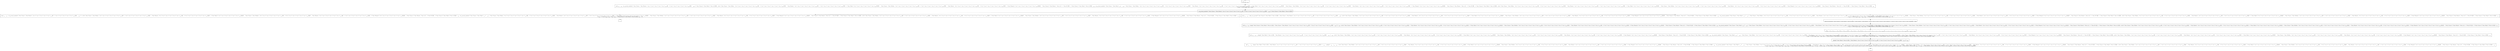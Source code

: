 digraph {
    graph [rankdir=TB
          ,bgcolor=transparent];
    node [shape=box
         ,fillcolor=white
         ,style=filled];
    0 [label=<O <BR/> neq(v<SUB>219</SUB>, v<SUB>219</SUB>)>];
    1 [label=<C <BR/> neq(v<SUB>225</SUB>, v<SUB>225</SUB>), non_ground_member(C Term [Clause C Term [Parent C Succ [C Succ [C Succ [C Succ [C Succ [v<SUB>225</SUB>]]]]] : [C Succ [C Succ [C Succ [C Succ [C Succ [v<SUB>225</SUB>]]]]]]] : v<SUB>128</SUB>], [C Term [Clause [C Term [Male [C Term [A []]]]]]]), solve(C Term [Clause C Term [Father C Var [C Succ [C Succ [C Succ [C Succ [C Succ [v<SUB>225</SUB>]]]]]] : [C Var [C Succ [C Succ [C Succ [C Succ [C Succ [v<SUB>225</SUB>]]]]]]]] : C Term [Parent C Var [C Succ [C Succ [C Succ [C Succ [C Succ [v<SUB>225</SUB>]]]]]] : [C Var [C Succ [C Succ [C Succ [C Succ [C Succ [v<SUB>225</SUB>]]]]]]]] : [C Term [Male [C Var [C Succ [C Succ [C Succ [C Succ [C Succ [v<SUB>225</SUB>]]]]]]]]]] : C Term [Clause C Term [Mother C Var [C Succ [C Succ [C Succ [C Succ [C Succ [v<SUB>225</SUB>]]]]]] : [C Var [C Succ [C Succ [C Succ [C Succ [C Succ [v<SUB>225</SUB>]]]]]]]] : C Term [Parent C Var [C Succ [C Succ [C Succ [C Succ [C Succ [v<SUB>225</SUB>]]]]]] : [C Var [C Succ [C Succ [C Succ [C Succ [C Succ [v<SUB>225</SUB>]]]]]]]] : [C Term [Female [C Var [C Succ [C Succ [C Succ [C Succ [C Succ [v<SUB>225</SUB>]]]]]]]]]] : C Term [Clause [C Term [Parent C Term [A []] : [C Term [B []]]]]] : [C Term [Clause [C Term [Male [C Term [A []]]]]]], v<SUB>128</SUB>), non_ground_member(C Term [Clause C Term [Male [v<SUB>112</SUB>]] : v<SUB>133</SUB>], C Term [Clause C Term [Father C Var [C Succ [C Succ [C Succ [C Succ [C Succ [v<SUB>225</SUB>]]]]]] : [C Var [C Succ [C Succ [C Succ [C Succ [C Succ [v<SUB>225</SUB>]]]]]]]] : C Term [Parent C Var [C Succ [C Succ [C Succ [C Succ [C Succ [v<SUB>225</SUB>]]]]]] : [C Var [C Succ [C Succ [C Succ [C Succ [C Succ [v<SUB>225</SUB>]]]]]]]] : [C Term [Male [C Var [C Succ [C Succ [C Succ [C Succ [C Succ [v<SUB>225</SUB>]]]]]]]]]] : C Term [Clause C Term [Mother C Var [C Succ [C Succ [C Succ [C Succ [C Succ [v<SUB>225</SUB>]]]]]] : [C Var [C Succ [C Succ [C Succ [C Succ [C Succ [v<SUB>225</SUB>]]]]]]]] : C Term [Parent C Var [C Succ [C Succ [C Succ [C Succ [C Succ [v<SUB>225</SUB>]]]]]] : [C Var [C Succ [C Succ [C Succ [C Succ [C Succ [v<SUB>225</SUB>]]]]]]]] : [C Term [Female [C Var [C Succ [C Succ [C Succ [C Succ [C Succ [v<SUB>225</SUB>]]]]]]]]]] : C Term [Clause [C Term [Parent C Term [A []] : [C Term [B []]]]]] : [C Term [Clause [C Term [Male [C Term [A []]]]]]]), solve(C Term [Clause C Term [Father C Var [C Succ [C Succ [C Succ [C Succ [C Succ [v<SUB>225</SUB>]]]]]] : [C Var [C Succ [C Succ [C Succ [C Succ [C Succ [v<SUB>225</SUB>]]]]]]]] : C Term [Parent C Var [C Succ [C Succ [C Succ [C Succ [C Succ [v<SUB>225</SUB>]]]]]] : [C Var [C Succ [C Succ [C Succ [C Succ [C Succ [v<SUB>225</SUB>]]]]]]]] : [C Term [Male [C Var [C Succ [C Succ [C Succ [C Succ [C Succ [v<SUB>225</SUB>]]]]]]]]]] : C Term [Clause C Term [Mother C Var [C Succ [C Succ [C Succ [C Succ [C Succ [v<SUB>225</SUB>]]]]]] : [C Var [C Succ [C Succ [C Succ [C Succ [C Succ [v<SUB>225</SUB>]]]]]]]] : C Term [Parent C Var [C Succ [C Succ [C Succ [C Succ [C Succ [v<SUB>225</SUB>]]]]]] : [C Var [C Succ [C Succ [C Succ [C Succ [C Succ [v<SUB>225</SUB>]]]]]]]] : [C Term [Female [C Var [C Succ [C Succ [C Succ [C Succ [C Succ [v<SUB>225</SUB>]]]]]]]]]] : C Term [Clause [C Term [Parent C Term [A []] : [C Term [B []]]]]] : [C Term [Clause [C Term [Male [C Term [A []]]]]]], v<SUB>133</SUB>) <BR/>  [ v<SUB>219</SUB> &rarr; C Succ [v<SUB>224</SUB>], v<SUB>224</SUB> &rarr; v<SUB>225</SUB> ] >];
    2 [label=<O <BR/> non_ground_member(C Term [Clause C Term [Parent C Succ [C Succ [C Succ [C Succ [C Succ [v<SUB>225</SUB>]]]]] : [C Succ [C Succ [C Succ [C Succ [C Succ [v<SUB>225</SUB>]]]]]]] : v<SUB>128</SUB>], [C Term [Clause [C Term [Male [C Term [A []]]]]]])>];
    3 [label=<C <BR/> neq(v<SUB>225</SUB>, v<SUB>225</SUB>), non_ground_member(C Term [Clause C Term [Parent C Succ [C Succ [C Succ [C Succ [C Succ [v<SUB>225</SUB>]]]]] : [C Succ [C Succ [C Succ [C Succ [C Succ [v<SUB>225</SUB>]]]]]]] : v<SUB>128</SUB>], []), solve(C Term [Clause C Term [Father C Var [C Succ [C Succ [C Succ [C Succ [C Succ [v<SUB>225</SUB>]]]]]] : [C Var [C Succ [C Succ [C Succ [C Succ [C Succ [v<SUB>225</SUB>]]]]]]]] : C Term [Parent C Var [C Succ [C Succ [C Succ [C Succ [C Succ [v<SUB>225</SUB>]]]]]] : [C Var [C Succ [C Succ [C Succ [C Succ [C Succ [v<SUB>225</SUB>]]]]]]]] : [C Term [Male [C Var [C Succ [C Succ [C Succ [C Succ [C Succ [v<SUB>225</SUB>]]]]]]]]]] : C Term [Clause C Term [Mother C Var [C Succ [C Succ [C Succ [C Succ [C Succ [v<SUB>225</SUB>]]]]]] : [C Var [C Succ [C Succ [C Succ [C Succ [C Succ [v<SUB>225</SUB>]]]]]]]] : C Term [Parent C Var [C Succ [C Succ [C Succ [C Succ [C Succ [v<SUB>225</SUB>]]]]]] : [C Var [C Succ [C Succ [C Succ [C Succ [C Succ [v<SUB>225</SUB>]]]]]]]] : [C Term [Female [C Var [C Succ [C Succ [C Succ [C Succ [C Succ [v<SUB>225</SUB>]]]]]]]]]] : C Term [Clause [C Term [Parent C Term [A []] : [C Term [B []]]]]] : [C Term [Clause [C Term [Male [C Term [A []]]]]]], v<SUB>128</SUB>), non_ground_member(C Term [Clause C Term [Male [v<SUB>112</SUB>]] : v<SUB>133</SUB>], C Term [Clause C Term [Father C Var [C Succ [C Succ [C Succ [C Succ [C Succ [v<SUB>225</SUB>]]]]]] : [C Var [C Succ [C Succ [C Succ [C Succ [C Succ [v<SUB>225</SUB>]]]]]]]] : C Term [Parent C Var [C Succ [C Succ [C Succ [C Succ [C Succ [v<SUB>225</SUB>]]]]]] : [C Var [C Succ [C Succ [C Succ [C Succ [C Succ [v<SUB>225</SUB>]]]]]]]] : [C Term [Male [C Var [C Succ [C Succ [C Succ [C Succ [C Succ [v<SUB>225</SUB>]]]]]]]]]] : C Term [Clause C Term [Mother C Var [C Succ [C Succ [C Succ [C Succ [C Succ [v<SUB>225</SUB>]]]]]] : [C Var [C Succ [C Succ [C Succ [C Succ [C Succ [v<SUB>225</SUB>]]]]]]]] : C Term [Parent C Var [C Succ [C Succ [C Succ [C Succ [C Succ [v<SUB>225</SUB>]]]]]] : [C Var [C Succ [C Succ [C Succ [C Succ [C Succ [v<SUB>225</SUB>]]]]]]]] : [C Term [Female [C Var [C Succ [C Succ [C Succ [C Succ [C Succ [v<SUB>225</SUB>]]]]]]]]]] : C Term [Clause [C Term [Parent C Term [A []] : [C Term [B []]]]]] : [C Term [Clause [C Term [Male [C Term [A []]]]]]]), solve(C Term [Clause C Term [Father C Var [C Succ [C Succ [C Succ [C Succ [C Succ [v<SUB>225</SUB>]]]]]] : [C Var [C Succ [C Succ [C Succ [C Succ [C Succ [v<SUB>225</SUB>]]]]]]]] : C Term [Parent C Var [C Succ [C Succ [C Succ [C Succ [C Succ [v<SUB>225</SUB>]]]]]] : [C Var [C Succ [C Succ [C Succ [C Succ [C Succ [v<SUB>225</SUB>]]]]]]]] : [C Term [Male [C Var [C Succ [C Succ [C Succ [C Succ [C Succ [v<SUB>225</SUB>]]]]]]]]]] : C Term [Clause C Term [Mother C Var [C Succ [C Succ [C Succ [C Succ [C Succ [v<SUB>225</SUB>]]]]]] : [C Var [C Succ [C Succ [C Succ [C Succ [C Succ [v<SUB>225</SUB>]]]]]]]] : C Term [Parent C Var [C Succ [C Succ [C Succ [C Succ [C Succ [v<SUB>225</SUB>]]]]]] : [C Var [C Succ [C Succ [C Succ [C Succ [C Succ [v<SUB>225</SUB>]]]]]]]] : [C Term [Female [C Var [C Succ [C Succ [C Succ [C Succ [C Succ [v<SUB>225</SUB>]]]]]]]]]] : C Term [Clause [C Term [Parent C Term [A []] : [C Term [B []]]]]] : [C Term [Clause [C Term [Male [C Term [A []]]]]]], v<SUB>133</SUB>) <BR/>  [ v<SUB>219</SUB> &rarr; C Succ [v<SUB>224</SUB>], v<SUB>224</SUB> &rarr; v<SUB>225</SUB>, v<SUB>226</SUB> &rarr; C Term [Clause [C Term [Male [C Term [A []]]]]], v<SUB>227</SUB> &rarr; [] ] >];
    4 [label=<C <BR/> neq(v<SUB>225</SUB>, v<SUB>225</SUB>), make_non_ground(C Term [Clause [C Term [Male [C Term [A []]]]]], C Term [Clause C Term [Parent C Succ [C Succ [C Succ [C Succ [C Succ [v<SUB>225</SUB>]]]]] : [C Succ [C Succ [C Succ [C Succ [C Succ [v<SUB>225</SUB>]]]]]]] : v<SUB>128</SUB>]), solve(C Term [Clause C Term [Father C Var [C Succ [C Succ [C Succ [C Succ [C Succ [v<SUB>225</SUB>]]]]]] : [C Var [C Succ [C Succ [C Succ [C Succ [C Succ [v<SUB>225</SUB>]]]]]]]] : C Term [Parent C Var [C Succ [C Succ [C Succ [C Succ [C Succ [v<SUB>225</SUB>]]]]]] : [C Var [C Succ [C Succ [C Succ [C Succ [C Succ [v<SUB>225</SUB>]]]]]]]] : [C Term [Male [C Var [C Succ [C Succ [C Succ [C Succ [C Succ [v<SUB>225</SUB>]]]]]]]]]] : C Term [Clause C Term [Mother C Var [C Succ [C Succ [C Succ [C Succ [C Succ [v<SUB>225</SUB>]]]]]] : [C Var [C Succ [C Succ [C Succ [C Succ [C Succ [v<SUB>225</SUB>]]]]]]]] : C Term [Parent C Var [C Succ [C Succ [C Succ [C Succ [C Succ [v<SUB>225</SUB>]]]]]] : [C Var [C Succ [C Succ [C Succ [C Succ [C Succ [v<SUB>225</SUB>]]]]]]]] : [C Term [Female [C Var [C Succ [C Succ [C Succ [C Succ [C Succ [v<SUB>225</SUB>]]]]]]]]]] : C Term [Clause [C Term [Parent C Term [A []] : [C Term [B []]]]]] : [C Term [Clause [C Term [Male [C Term [A []]]]]]], v<SUB>128</SUB>), non_ground_member(C Term [Clause C Term [Male [v<SUB>112</SUB>]] : v<SUB>133</SUB>], C Term [Clause C Term [Father C Var [C Succ [C Succ [C Succ [C Succ [C Succ [v<SUB>225</SUB>]]]]]] : [C Var [C Succ [C Succ [C Succ [C Succ [C Succ [v<SUB>225</SUB>]]]]]]]] : C Term [Parent C Var [C Succ [C Succ [C Succ [C Succ [C Succ [v<SUB>225</SUB>]]]]]] : [C Var [C Succ [C Succ [C Succ [C Succ [C Succ [v<SUB>225</SUB>]]]]]]]] : [C Term [Male [C Var [C Succ [C Succ [C Succ [C Succ [C Succ [v<SUB>225</SUB>]]]]]]]]]] : C Term [Clause C Term [Mother C Var [C Succ [C Succ [C Succ [C Succ [C Succ [v<SUB>225</SUB>]]]]]] : [C Var [C Succ [C Succ [C Succ [C Succ [C Succ [v<SUB>225</SUB>]]]]]]]] : C Term [Parent C Var [C Succ [C Succ [C Succ [C Succ [C Succ [v<SUB>225</SUB>]]]]]] : [C Var [C Succ [C Succ [C Succ [C Succ [C Succ [v<SUB>225</SUB>]]]]]]]] : [C Term [Female [C Var [C Succ [C Succ [C Succ [C Succ [C Succ [v<SUB>225</SUB>]]]]]]]]]] : C Term [Clause [C Term [Parent C Term [A []] : [C Term [B []]]]]] : [C Term [Clause [C Term [Male [C Term [A []]]]]]]), solve(C Term [Clause C Term [Father C Var [C Succ [C Succ [C Succ [C Succ [C Succ [v<SUB>225</SUB>]]]]]] : [C Var [C Succ [C Succ [C Succ [C Succ [C Succ [v<SUB>225</SUB>]]]]]]]] : C Term [Parent C Var [C Succ [C Succ [C Succ [C Succ [C Succ [v<SUB>225</SUB>]]]]]] : [C Var [C Succ [C Succ [C Succ [C Succ [C Succ [v<SUB>225</SUB>]]]]]]]] : [C Term [Male [C Var [C Succ [C Succ [C Succ [C Succ [C Succ [v<SUB>225</SUB>]]]]]]]]]] : C Term [Clause C Term [Mother C Var [C Succ [C Succ [C Succ [C Succ [C Succ [v<SUB>225</SUB>]]]]]] : [C Var [C Succ [C Succ [C Succ [C Succ [C Succ [v<SUB>225</SUB>]]]]]]]] : C Term [Parent C Var [C Succ [C Succ [C Succ [C Succ [C Succ [v<SUB>225</SUB>]]]]]] : [C Var [C Succ [C Succ [C Succ [C Succ [C Succ [v<SUB>225</SUB>]]]]]]]] : [C Term [Female [C Var [C Succ [C Succ [C Succ [C Succ [C Succ [v<SUB>225</SUB>]]]]]]]]]] : C Term [Clause [C Term [Parent C Term [A []] : [C Term [B []]]]]] : [C Term [Clause [C Term [Male [C Term [A []]]]]]], v<SUB>133</SUB>) <BR/>  [ v<SUB>219</SUB> &rarr; C Succ [v<SUB>224</SUB>], v<SUB>224</SUB> &rarr; v<SUB>225</SUB>, v<SUB>226</SUB> &rarr; C Term [Clause [C Term [Male [C Term [A []]]]]], v<SUB>227</SUB> &rarr; [] ] >];
    5 [label=<_|_>];
    6 [label=<O <BR/> make_non_ground(C Term [Clause [C Term [Male [C Term [A []]]]]], C Term [Clause C Term [Parent C Succ [C Succ [C Succ [C Succ [C Succ [v<SUB>225</SUB>]]]]] : [C Succ [C Succ [C Succ [C Succ [C Succ [v<SUB>225</SUB>]]]]]]] : v<SUB>128</SUB>])>];
    7 [label=<C <BR/> neq(v<SUB>225</SUB>, v<SUB>225</SUB>), mkng(C Term [Clause [C Term [Male [C Term [A []]]]]], C Term [Clause C Term [Parent C Succ [C Succ [C Succ [C Succ [C Succ [v<SUB>225</SUB>]]]]] : [C Succ [C Succ [C Succ [C Succ [C Succ [v<SUB>225</SUB>]]]]]]] : v<SUB>128</SUB>], [], v<SUB>228</SUB>), solve(C Term [Clause C Term [Father C Var [C Succ [C Succ [C Succ [C Succ [C Succ [v<SUB>225</SUB>]]]]]] : [C Var [C Succ [C Succ [C Succ [C Succ [C Succ [v<SUB>225</SUB>]]]]]]]] : C Term [Parent C Var [C Succ [C Succ [C Succ [C Succ [C Succ [v<SUB>225</SUB>]]]]]] : [C Var [C Succ [C Succ [C Succ [C Succ [C Succ [v<SUB>225</SUB>]]]]]]]] : [C Term [Male [C Var [C Succ [C Succ [C Succ [C Succ [C Succ [v<SUB>225</SUB>]]]]]]]]]] : C Term [Clause C Term [Mother C Var [C Succ [C Succ [C Succ [C Succ [C Succ [v<SUB>225</SUB>]]]]]] : [C Var [C Succ [C Succ [C Succ [C Succ [C Succ [v<SUB>225</SUB>]]]]]]]] : C Term [Parent C Var [C Succ [C Succ [C Succ [C Succ [C Succ [v<SUB>225</SUB>]]]]]] : [C Var [C Succ [C Succ [C Succ [C Succ [C Succ [v<SUB>225</SUB>]]]]]]]] : [C Term [Female [C Var [C Succ [C Succ [C Succ [C Succ [C Succ [v<SUB>225</SUB>]]]]]]]]]] : C Term [Clause [C Term [Parent C Term [A []] : [C Term [B []]]]]] : [C Term [Clause [C Term [Male [C Term [A []]]]]]], v<SUB>128</SUB>), non_ground_member(C Term [Clause C Term [Male [v<SUB>112</SUB>]] : v<SUB>133</SUB>], C Term [Clause C Term [Father C Var [C Succ [C Succ [C Succ [C Succ [C Succ [v<SUB>225</SUB>]]]]]] : [C Var [C Succ [C Succ [C Succ [C Succ [C Succ [v<SUB>225</SUB>]]]]]]]] : C Term [Parent C Var [C Succ [C Succ [C Succ [C Succ [C Succ [v<SUB>225</SUB>]]]]]] : [C Var [C Succ [C Succ [C Succ [C Succ [C Succ [v<SUB>225</SUB>]]]]]]]] : [C Term [Male [C Var [C Succ [C Succ [C Succ [C Succ [C Succ [v<SUB>225</SUB>]]]]]]]]]] : C Term [Clause C Term [Mother C Var [C Succ [C Succ [C Succ [C Succ [C Succ [v<SUB>225</SUB>]]]]]] : [C Var [C Succ [C Succ [C Succ [C Succ [C Succ [v<SUB>225</SUB>]]]]]]]] : C Term [Parent C Var [C Succ [C Succ [C Succ [C Succ [C Succ [v<SUB>225</SUB>]]]]]] : [C Var [C Succ [C Succ [C Succ [C Succ [C Succ [v<SUB>225</SUB>]]]]]]]] : [C Term [Female [C Var [C Succ [C Succ [C Succ [C Succ [C Succ [v<SUB>225</SUB>]]]]]]]]]] : C Term [Clause [C Term [Parent C Term [A []] : [C Term [B []]]]]] : [C Term [Clause [C Term [Male [C Term [A []]]]]]]), solve(C Term [Clause C Term [Father C Var [C Succ [C Succ [C Succ [C Succ [C Succ [v<SUB>225</SUB>]]]]]] : [C Var [C Succ [C Succ [C Succ [C Succ [C Succ [v<SUB>225</SUB>]]]]]]]] : C Term [Parent C Var [C Succ [C Succ [C Succ [C Succ [C Succ [v<SUB>225</SUB>]]]]]] : [C Var [C Succ [C Succ [C Succ [C Succ [C Succ [v<SUB>225</SUB>]]]]]]]] : [C Term [Male [C Var [C Succ [C Succ [C Succ [C Succ [C Succ [v<SUB>225</SUB>]]]]]]]]]] : C Term [Clause C Term [Mother C Var [C Succ [C Succ [C Succ [C Succ [C Succ [v<SUB>225</SUB>]]]]]] : [C Var [C Succ [C Succ [C Succ [C Succ [C Succ [v<SUB>225</SUB>]]]]]]]] : C Term [Parent C Var [C Succ [C Succ [C Succ [C Succ [C Succ [v<SUB>225</SUB>]]]]]] : [C Var [C Succ [C Succ [C Succ [C Succ [C Succ [v<SUB>225</SUB>]]]]]]]] : [C Term [Female [C Var [C Succ [C Succ [C Succ [C Succ [C Succ [v<SUB>225</SUB>]]]]]]]]]] : C Term [Clause [C Term [Parent C Term [A []] : [C Term [B []]]]]] : [C Term [Clause [C Term [Male [C Term [A []]]]]]], v<SUB>133</SUB>) <BR/>  [ v<SUB>219</SUB> &rarr; C Succ [v<SUB>224</SUB>], v<SUB>224</SUB> &rarr; v<SUB>225</SUB>, v<SUB>226</SUB> &rarr; C Term [Clause [C Term [Male [C Term [A []]]]]], v<SUB>227</SUB> &rarr; [] ] >];
    8 [label=<O <BR/> mkng(C Term [Clause [C Term [Male [C Term [A []]]]]], C Term [Clause C Term [Parent C Succ [C Succ [C Succ [C Succ [C Succ [v<SUB>225</SUB>]]]]] : [C Succ [C Succ [C Succ [C Succ [C Succ [v<SUB>225</SUB>]]]]]]] : v<SUB>128</SUB>], [], v<SUB>228</SUB>)>];
    9 [label=<C <BR/> neq(v<SUB>225</SUB>, v<SUB>225</SUB>), l_mkng([C Term [Male [C Term [A []]]]], C Term [Parent C Succ [C Succ [C Succ [C Succ [C Succ [v<SUB>225</SUB>]]]]] : [C Succ [C Succ [C Succ [C Succ [C Succ [v<SUB>225</SUB>]]]]]]] : v<SUB>128</SUB>, [], v<SUB>228</SUB>), solve(C Term [Clause C Term [Father C Var [C Succ [C Succ [C Succ [C Succ [C Succ [v<SUB>225</SUB>]]]]]] : [C Var [C Succ [C Succ [C Succ [C Succ [C Succ [v<SUB>225</SUB>]]]]]]]] : C Term [Parent C Var [C Succ [C Succ [C Succ [C Succ [C Succ [v<SUB>225</SUB>]]]]]] : [C Var [C Succ [C Succ [C Succ [C Succ [C Succ [v<SUB>225</SUB>]]]]]]]] : [C Term [Male [C Var [C Succ [C Succ [C Succ [C Succ [C Succ [v<SUB>225</SUB>]]]]]]]]]] : C Term [Clause C Term [Mother C Var [C Succ [C Succ [C Succ [C Succ [C Succ [v<SUB>225</SUB>]]]]]] : [C Var [C Succ [C Succ [C Succ [C Succ [C Succ [v<SUB>225</SUB>]]]]]]]] : C Term [Parent C Var [C Succ [C Succ [C Succ [C Succ [C Succ [v<SUB>225</SUB>]]]]]] : [C Var [C Succ [C Succ [C Succ [C Succ [C Succ [v<SUB>225</SUB>]]]]]]]] : [C Term [Female [C Var [C Succ [C Succ [C Succ [C Succ [C Succ [v<SUB>225</SUB>]]]]]]]]]] : C Term [Clause [C Term [Parent C Term [A []] : [C Term [B []]]]]] : [C Term [Clause [C Term [Male [C Term [A []]]]]]], v<SUB>128</SUB>), non_ground_member(C Term [Clause C Term [Male [v<SUB>112</SUB>]] : v<SUB>133</SUB>], C Term [Clause C Term [Father C Var [C Succ [C Succ [C Succ [C Succ [C Succ [v<SUB>225</SUB>]]]]]] : [C Var [C Succ [C Succ [C Succ [C Succ [C Succ [v<SUB>225</SUB>]]]]]]]] : C Term [Parent C Var [C Succ [C Succ [C Succ [C Succ [C Succ [v<SUB>225</SUB>]]]]]] : [C Var [C Succ [C Succ [C Succ [C Succ [C Succ [v<SUB>225</SUB>]]]]]]]] : [C Term [Male [C Var [C Succ [C Succ [C Succ [C Succ [C Succ [v<SUB>225</SUB>]]]]]]]]]] : C Term [Clause C Term [Mother C Var [C Succ [C Succ [C Succ [C Succ [C Succ [v<SUB>225</SUB>]]]]]] : [C Var [C Succ [C Succ [C Succ [C Succ [C Succ [v<SUB>225</SUB>]]]]]]]] : C Term [Parent C Var [C Succ [C Succ [C Succ [C Succ [C Succ [v<SUB>225</SUB>]]]]]] : [C Var [C Succ [C Succ [C Succ [C Succ [C Succ [v<SUB>225</SUB>]]]]]]]] : [C Term [Female [C Var [C Succ [C Succ [C Succ [C Succ [C Succ [v<SUB>225</SUB>]]]]]]]]]] : C Term [Clause [C Term [Parent C Term [A []] : [C Term [B []]]]]] : [C Term [Clause [C Term [Male [C Term [A []]]]]]]), solve(C Term [Clause C Term [Father C Var [C Succ [C Succ [C Succ [C Succ [C Succ [v<SUB>225</SUB>]]]]]] : [C Var [C Succ [C Succ [C Succ [C Succ [C Succ [v<SUB>225</SUB>]]]]]]]] : C Term [Parent C Var [C Succ [C Succ [C Succ [C Succ [C Succ [v<SUB>225</SUB>]]]]]] : [C Var [C Succ [C Succ [C Succ [C Succ [C Succ [v<SUB>225</SUB>]]]]]]]] : [C Term [Male [C Var [C Succ [C Succ [C Succ [C Succ [C Succ [v<SUB>225</SUB>]]]]]]]]]] : C Term [Clause C Term [Mother C Var [C Succ [C Succ [C Succ [C Succ [C Succ [v<SUB>225</SUB>]]]]]] : [C Var [C Succ [C Succ [C Succ [C Succ [C Succ [v<SUB>225</SUB>]]]]]]]] : C Term [Parent C Var [C Succ [C Succ [C Succ [C Succ [C Succ [v<SUB>225</SUB>]]]]]] : [C Var [C Succ [C Succ [C Succ [C Succ [C Succ [v<SUB>225</SUB>]]]]]]]] : [C Term [Female [C Var [C Succ [C Succ [C Succ [C Succ [C Succ [v<SUB>225</SUB>]]]]]]]]]] : C Term [Clause [C Term [Parent C Term [A []] : [C Term [B []]]]]] : [C Term [Clause [C Term [Male [C Term [A []]]]]]], v<SUB>133</SUB>) <BR/>  [ v<SUB>219</SUB> &rarr; C Succ [v<SUB>224</SUB>], v<SUB>224</SUB> &rarr; v<SUB>225</SUB>, v<SUB>226</SUB> &rarr; C Term [Clause [C Term [Male [C Term [A []]]]]], v<SUB>227</SUB> &rarr; [], v<SUB>237</SUB> &rarr; Clause, v<SUB>238</SUB> &rarr; [C Term [Male [C Term [A []]]]], v<SUB>239</SUB> &rarr; C Term [Parent C Succ [C Succ [C Succ [C Succ [C Succ [v<SUB>225</SUB>]]]]] : [C Succ [C Succ [C Succ [C Succ [C Succ [v<SUB>225</SUB>]]]]]]] : v<SUB>128</SUB> ] >];
    10 [label=<O <BR/> l_mkng([C Term [Male [C Term [A []]]]], C Term [Parent C Succ [C Succ [C Succ [C Succ [C Succ [v<SUB>225</SUB>]]]]] : [C Succ [C Succ [C Succ [C Succ [C Succ [v<SUB>225</SUB>]]]]]]] : v<SUB>128</SUB>, [], v<SUB>228</SUB>)>];
    11 [label=<C <BR/> neq(v<SUB>225</SUB>, v<SUB>225</SUB>), mkng(C Term [Male [C Term [A []]]], C Term [Parent C Succ [C Succ [C Succ [C Succ [C Succ [v<SUB>225</SUB>]]]]] : [C Succ [C Succ [C Succ [C Succ [C Succ [v<SUB>225</SUB>]]]]]]], [], v<SUB>244</SUB>), l_mkng([], v<SUB>243</SUB>, v<SUB>244</SUB>, v<SUB>228</SUB>), solve(C Term [Clause C Term [Father C Var [C Succ [C Succ [C Succ [C Succ [C Succ [v<SUB>225</SUB>]]]]]] : [C Var [C Succ [C Succ [C Succ [C Succ [C Succ [v<SUB>225</SUB>]]]]]]]] : C Term [Parent C Var [C Succ [C Succ [C Succ [C Succ [C Succ [v<SUB>225</SUB>]]]]]] : [C Var [C Succ [C Succ [C Succ [C Succ [C Succ [v<SUB>225</SUB>]]]]]]]] : [C Term [Male [C Var [C Succ [C Succ [C Succ [C Succ [C Succ [v<SUB>225</SUB>]]]]]]]]]] : C Term [Clause C Term [Mother C Var [C Succ [C Succ [C Succ [C Succ [C Succ [v<SUB>225</SUB>]]]]]] : [C Var [C Succ [C Succ [C Succ [C Succ [C Succ [v<SUB>225</SUB>]]]]]]]] : C Term [Parent C Var [C Succ [C Succ [C Succ [C Succ [C Succ [v<SUB>225</SUB>]]]]]] : [C Var [C Succ [C Succ [C Succ [C Succ [C Succ [v<SUB>225</SUB>]]]]]]]] : [C Term [Female [C Var [C Succ [C Succ [C Succ [C Succ [C Succ [v<SUB>225</SUB>]]]]]]]]]] : C Term [Clause [C Term [Parent C Term [A []] : [C Term [B []]]]]] : [C Term [Clause [C Term [Male [C Term [A []]]]]]], v<SUB>243</SUB>), non_ground_member(C Term [Clause C Term [Male [v<SUB>112</SUB>]] : v<SUB>133</SUB>], C Term [Clause C Term [Father C Var [C Succ [C Succ [C Succ [C Succ [C Succ [v<SUB>225</SUB>]]]]]] : [C Var [C Succ [C Succ [C Succ [C Succ [C Succ [v<SUB>225</SUB>]]]]]]]] : C Term [Parent C Var [C Succ [C Succ [C Succ [C Succ [C Succ [v<SUB>225</SUB>]]]]]] : [C Var [C Succ [C Succ [C Succ [C Succ [C Succ [v<SUB>225</SUB>]]]]]]]] : [C Term [Male [C Var [C Succ [C Succ [C Succ [C Succ [C Succ [v<SUB>225</SUB>]]]]]]]]]] : C Term [Clause C Term [Mother C Var [C Succ [C Succ [C Succ [C Succ [C Succ [v<SUB>225</SUB>]]]]]] : [C Var [C Succ [C Succ [C Succ [C Succ [C Succ [v<SUB>225</SUB>]]]]]]]] : C Term [Parent C Var [C Succ [C Succ [C Succ [C Succ [C Succ [v<SUB>225</SUB>]]]]]] : [C Var [C Succ [C Succ [C Succ [C Succ [C Succ [v<SUB>225</SUB>]]]]]]]] : [C Term [Female [C Var [C Succ [C Succ [C Succ [C Succ [C Succ [v<SUB>225</SUB>]]]]]]]]]] : C Term [Clause [C Term [Parent C Term [A []] : [C Term [B []]]]]] : [C Term [Clause [C Term [Male [C Term [A []]]]]]]), solve(C Term [Clause C Term [Father C Var [C Succ [C Succ [C Succ [C Succ [C Succ [v<SUB>225</SUB>]]]]]] : [C Var [C Succ [C Succ [C Succ [C Succ [C Succ [v<SUB>225</SUB>]]]]]]]] : C Term [Parent C Var [C Succ [C Succ [C Succ [C Succ [C Succ [v<SUB>225</SUB>]]]]]] : [C Var [C Succ [C Succ [C Succ [C Succ [C Succ [v<SUB>225</SUB>]]]]]]]] : [C Term [Male [C Var [C Succ [C Succ [C Succ [C Succ [C Succ [v<SUB>225</SUB>]]]]]]]]]] : C Term [Clause C Term [Mother C Var [C Succ [C Succ [C Succ [C Succ [C Succ [v<SUB>225</SUB>]]]]]] : [C Var [C Succ [C Succ [C Succ [C Succ [C Succ [v<SUB>225</SUB>]]]]]]]] : C Term [Parent C Var [C Succ [C Succ [C Succ [C Succ [C Succ [v<SUB>225</SUB>]]]]]] : [C Var [C Succ [C Succ [C Succ [C Succ [C Succ [v<SUB>225</SUB>]]]]]]]] : [C Term [Female [C Var [C Succ [C Succ [C Succ [C Succ [C Succ [v<SUB>225</SUB>]]]]]]]]]] : C Term [Clause [C Term [Parent C Term [A []] : [C Term [B []]]]]] : [C Term [Clause [C Term [Male [C Term [A []]]]]]], v<SUB>133</SUB>) <BR/>  [ v<SUB>128</SUB> &rarr; v<SUB>243</SUB>, v<SUB>219</SUB> &rarr; C Succ [v<SUB>224</SUB>], v<SUB>224</SUB> &rarr; v<SUB>225</SUB>, v<SUB>226</SUB> &rarr; C Term [Clause [C Term [Male [C Term [A []]]]]], v<SUB>227</SUB> &rarr; [], v<SUB>237</SUB> &rarr; Clause, v<SUB>238</SUB> &rarr; [C Term [Male [C Term [A []]]]], v<SUB>239</SUB> &rarr; C Term [Parent C Succ [C Succ [C Succ [C Succ [C Succ [v<SUB>225</SUB>]]]]] : [C Succ [C Succ [C Succ [C Succ [C Succ [v<SUB>225</SUB>]]]]]]] : v<SUB>128</SUB>, v<SUB>240</SUB> &rarr; C Term [Male [C Term [A []]]], v<SUB>241</SUB> &rarr; [], v<SUB>242</SUB> &rarr; C Term [Parent C Succ [C Succ [C Succ [C Succ [C Succ [v<SUB>225</SUB>]]]]] : [C Succ [C Succ [C Succ [C Succ [C Succ [v<SUB>225</SUB>]]]]]]] ] >];
    12 [label=<_|_>];
    0 -> 1 [label=""];
    1 -> 2 [label=""];
    2 -> 3 [label=""];
    2 -> 4 [label=""];
    3 -> 5 [label=""];
    4 -> 6 [label=""];
    6 -> 7 [label=""];
    7 -> 8 [label=""];
    8 -> 9 [label=""];
    9 -> 10 [label=""];
    10 -> 11 [label=""];
    11 -> 12 [label=""];
}